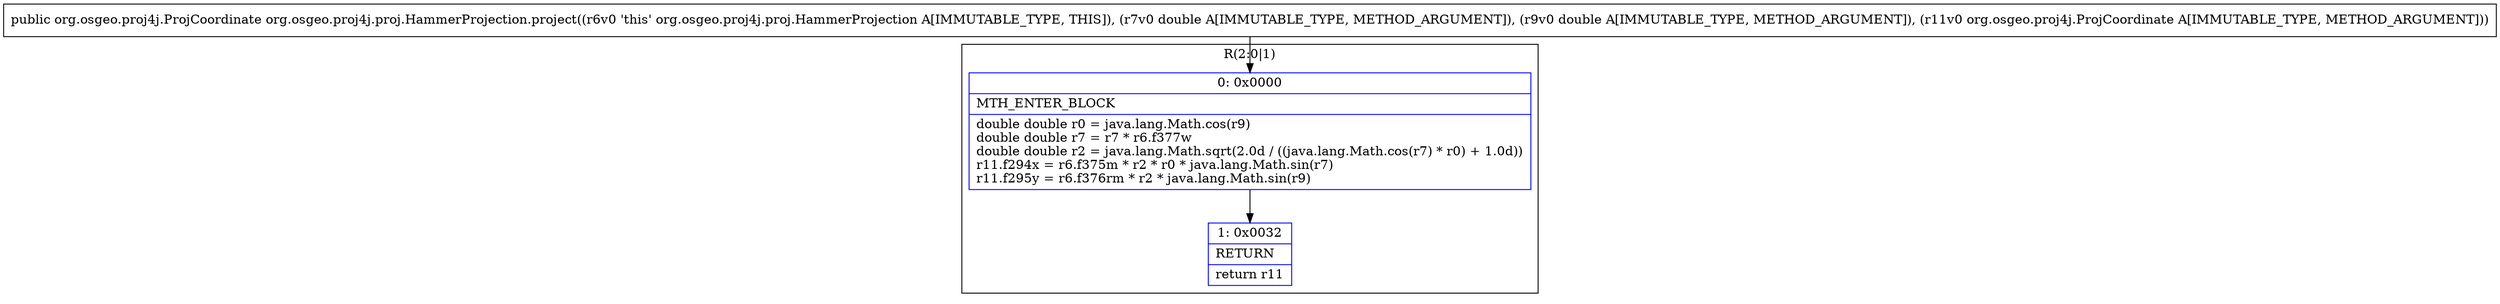 digraph "CFG fororg.osgeo.proj4j.proj.HammerProjection.project(DDLorg\/osgeo\/proj4j\/ProjCoordinate;)Lorg\/osgeo\/proj4j\/ProjCoordinate;" {
subgraph cluster_Region_1479625294 {
label = "R(2:0|1)";
node [shape=record,color=blue];
Node_0 [shape=record,label="{0\:\ 0x0000|MTH_ENTER_BLOCK\l|double double r0 = java.lang.Math.cos(r9)\ldouble double r7 = r7 * r6.f377w\ldouble double r2 = java.lang.Math.sqrt(2.0d \/ ((java.lang.Math.cos(r7) * r0) + 1.0d))\lr11.f294x = r6.f375m * r2 * r0 * java.lang.Math.sin(r7)\lr11.f295y = r6.f376rm * r2 * java.lang.Math.sin(r9)\l}"];
Node_1 [shape=record,label="{1\:\ 0x0032|RETURN\l|return r11\l}"];
}
MethodNode[shape=record,label="{public org.osgeo.proj4j.ProjCoordinate org.osgeo.proj4j.proj.HammerProjection.project((r6v0 'this' org.osgeo.proj4j.proj.HammerProjection A[IMMUTABLE_TYPE, THIS]), (r7v0 double A[IMMUTABLE_TYPE, METHOD_ARGUMENT]), (r9v0 double A[IMMUTABLE_TYPE, METHOD_ARGUMENT]), (r11v0 org.osgeo.proj4j.ProjCoordinate A[IMMUTABLE_TYPE, METHOD_ARGUMENT])) }"];
MethodNode -> Node_0;
Node_0 -> Node_1;
}

